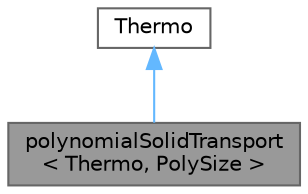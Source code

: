 digraph "polynomialSolidTransport&lt; Thermo, PolySize &gt;"
{
 // LATEX_PDF_SIZE
  bgcolor="transparent";
  edge [fontname=Helvetica,fontsize=10,labelfontname=Helvetica,labelfontsize=10];
  node [fontname=Helvetica,fontsize=10,shape=box,height=0.2,width=0.4];
  Node1 [id="Node000001",label="polynomialSolidTransport\l\< Thermo, PolySize \>",height=0.2,width=0.4,color="gray40", fillcolor="grey60", style="filled", fontcolor="black",tooltip="Transport package using polynomial functions for solid kappa."];
  Node2 -> Node1 [id="edge1_Node000001_Node000002",dir="back",color="steelblue1",style="solid",tooltip=" "];
  Node2 [id="Node000002",label="Thermo",height=0.2,width=0.4,color="gray40", fillcolor="white", style="filled",tooltip=" "];
}
